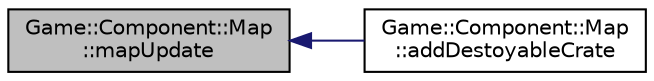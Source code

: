 digraph "Game::Component::Map::mapUpdate"
{
  edge [fontname="Helvetica",fontsize="10",labelfontname="Helvetica",labelfontsize="10"];
  node [fontname="Helvetica",fontsize="10",shape=record];
  rankdir="LR";
  Node38 [label="Game::Component::Map\l::mapUpdate",height=0.2,width=0.4,color="black", fillcolor="grey75", style="filled", fontcolor="black"];
  Node38 -> Node39 [dir="back",color="midnightblue",fontsize="10",style="solid",fontname="Helvetica"];
  Node39 [label="Game::Component::Map\l::addDestoyableCrate",height=0.2,width=0.4,color="black", fillcolor="white", style="filled",URL="$class_game_1_1_component_1_1_map.html#ab7d5bd531fc73fa3c4697e6d7fd909f2"];
}
